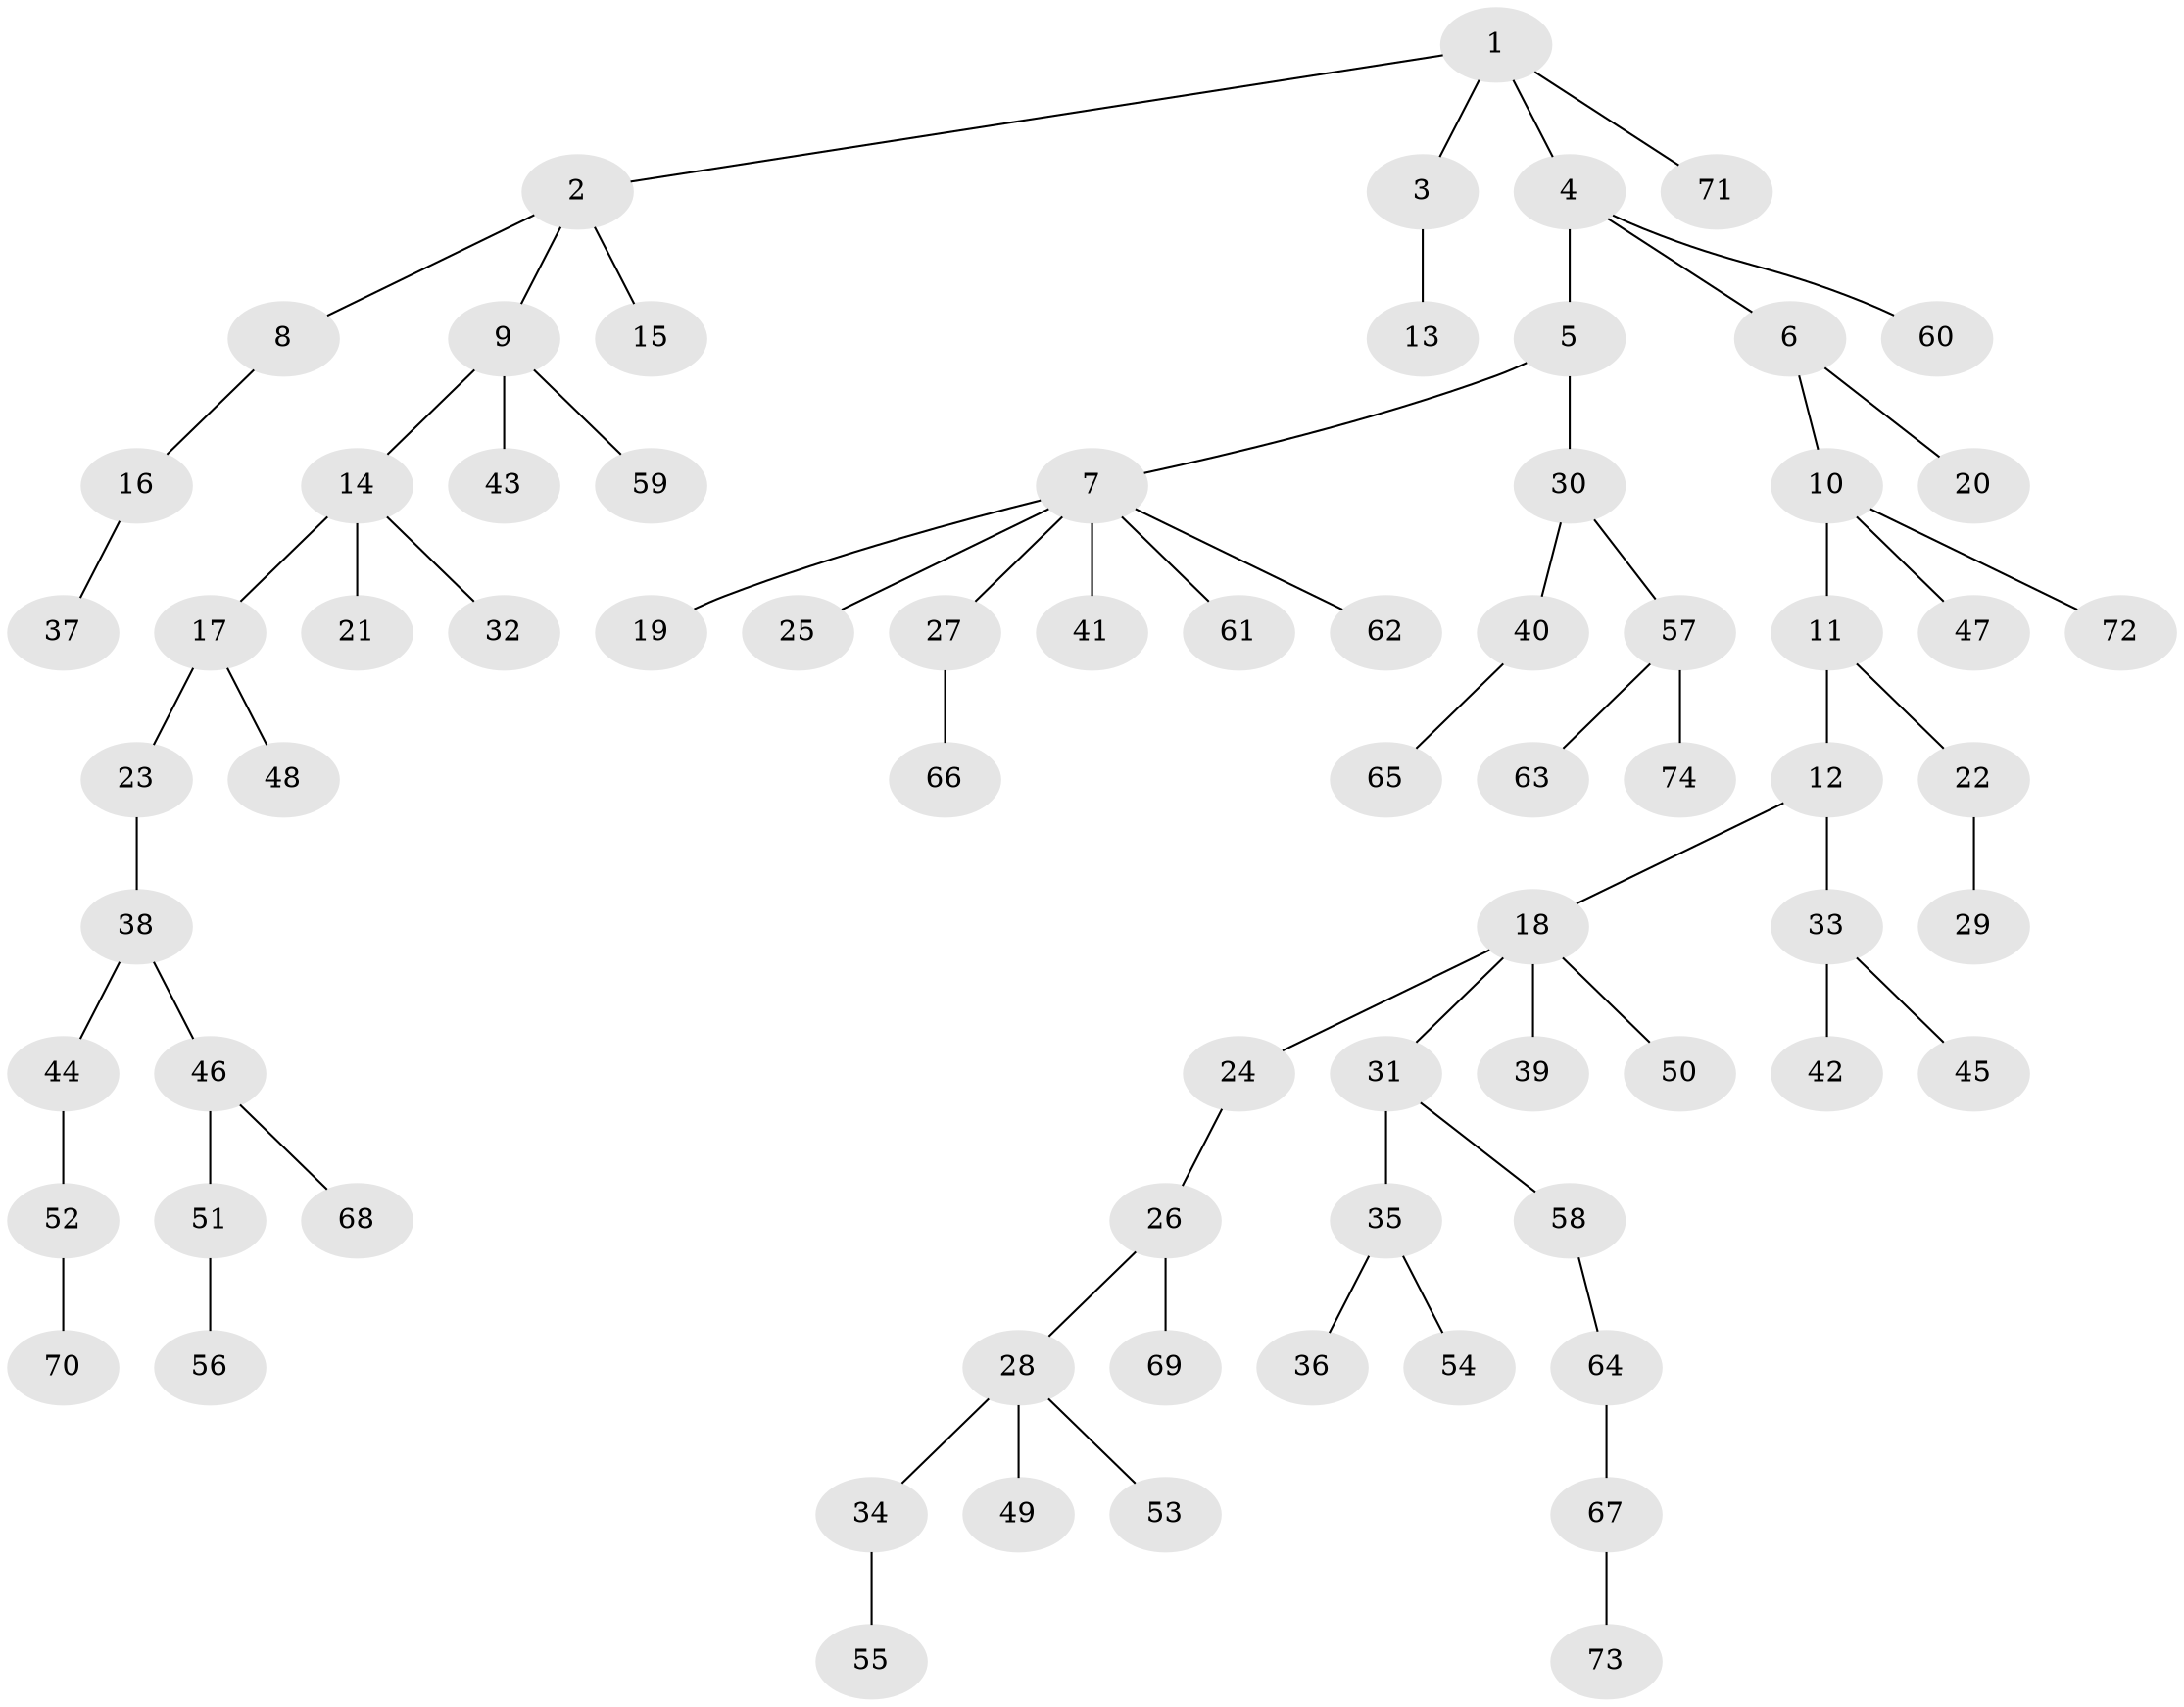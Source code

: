 // coarse degree distribution, {8: 0.045454545454545456, 1: 0.6363636363636364, 2: 0.13636363636363635, 3: 0.13636363636363635, 5: 0.045454545454545456}
// Generated by graph-tools (version 1.1) at 2025/19/03/04/25 18:19:25]
// undirected, 74 vertices, 73 edges
graph export_dot {
graph [start="1"]
  node [color=gray90,style=filled];
  1;
  2;
  3;
  4;
  5;
  6;
  7;
  8;
  9;
  10;
  11;
  12;
  13;
  14;
  15;
  16;
  17;
  18;
  19;
  20;
  21;
  22;
  23;
  24;
  25;
  26;
  27;
  28;
  29;
  30;
  31;
  32;
  33;
  34;
  35;
  36;
  37;
  38;
  39;
  40;
  41;
  42;
  43;
  44;
  45;
  46;
  47;
  48;
  49;
  50;
  51;
  52;
  53;
  54;
  55;
  56;
  57;
  58;
  59;
  60;
  61;
  62;
  63;
  64;
  65;
  66;
  67;
  68;
  69;
  70;
  71;
  72;
  73;
  74;
  1 -- 2;
  1 -- 3;
  1 -- 4;
  1 -- 71;
  2 -- 8;
  2 -- 9;
  2 -- 15;
  3 -- 13;
  4 -- 5;
  4 -- 6;
  4 -- 60;
  5 -- 7;
  5 -- 30;
  6 -- 10;
  6 -- 20;
  7 -- 19;
  7 -- 25;
  7 -- 27;
  7 -- 41;
  7 -- 61;
  7 -- 62;
  8 -- 16;
  9 -- 14;
  9 -- 43;
  9 -- 59;
  10 -- 11;
  10 -- 47;
  10 -- 72;
  11 -- 12;
  11 -- 22;
  12 -- 18;
  12 -- 33;
  14 -- 17;
  14 -- 21;
  14 -- 32;
  16 -- 37;
  17 -- 23;
  17 -- 48;
  18 -- 24;
  18 -- 31;
  18 -- 39;
  18 -- 50;
  22 -- 29;
  23 -- 38;
  24 -- 26;
  26 -- 28;
  26 -- 69;
  27 -- 66;
  28 -- 34;
  28 -- 49;
  28 -- 53;
  30 -- 40;
  30 -- 57;
  31 -- 35;
  31 -- 58;
  33 -- 42;
  33 -- 45;
  34 -- 55;
  35 -- 36;
  35 -- 54;
  38 -- 44;
  38 -- 46;
  40 -- 65;
  44 -- 52;
  46 -- 51;
  46 -- 68;
  51 -- 56;
  52 -- 70;
  57 -- 63;
  57 -- 74;
  58 -- 64;
  64 -- 67;
  67 -- 73;
}
